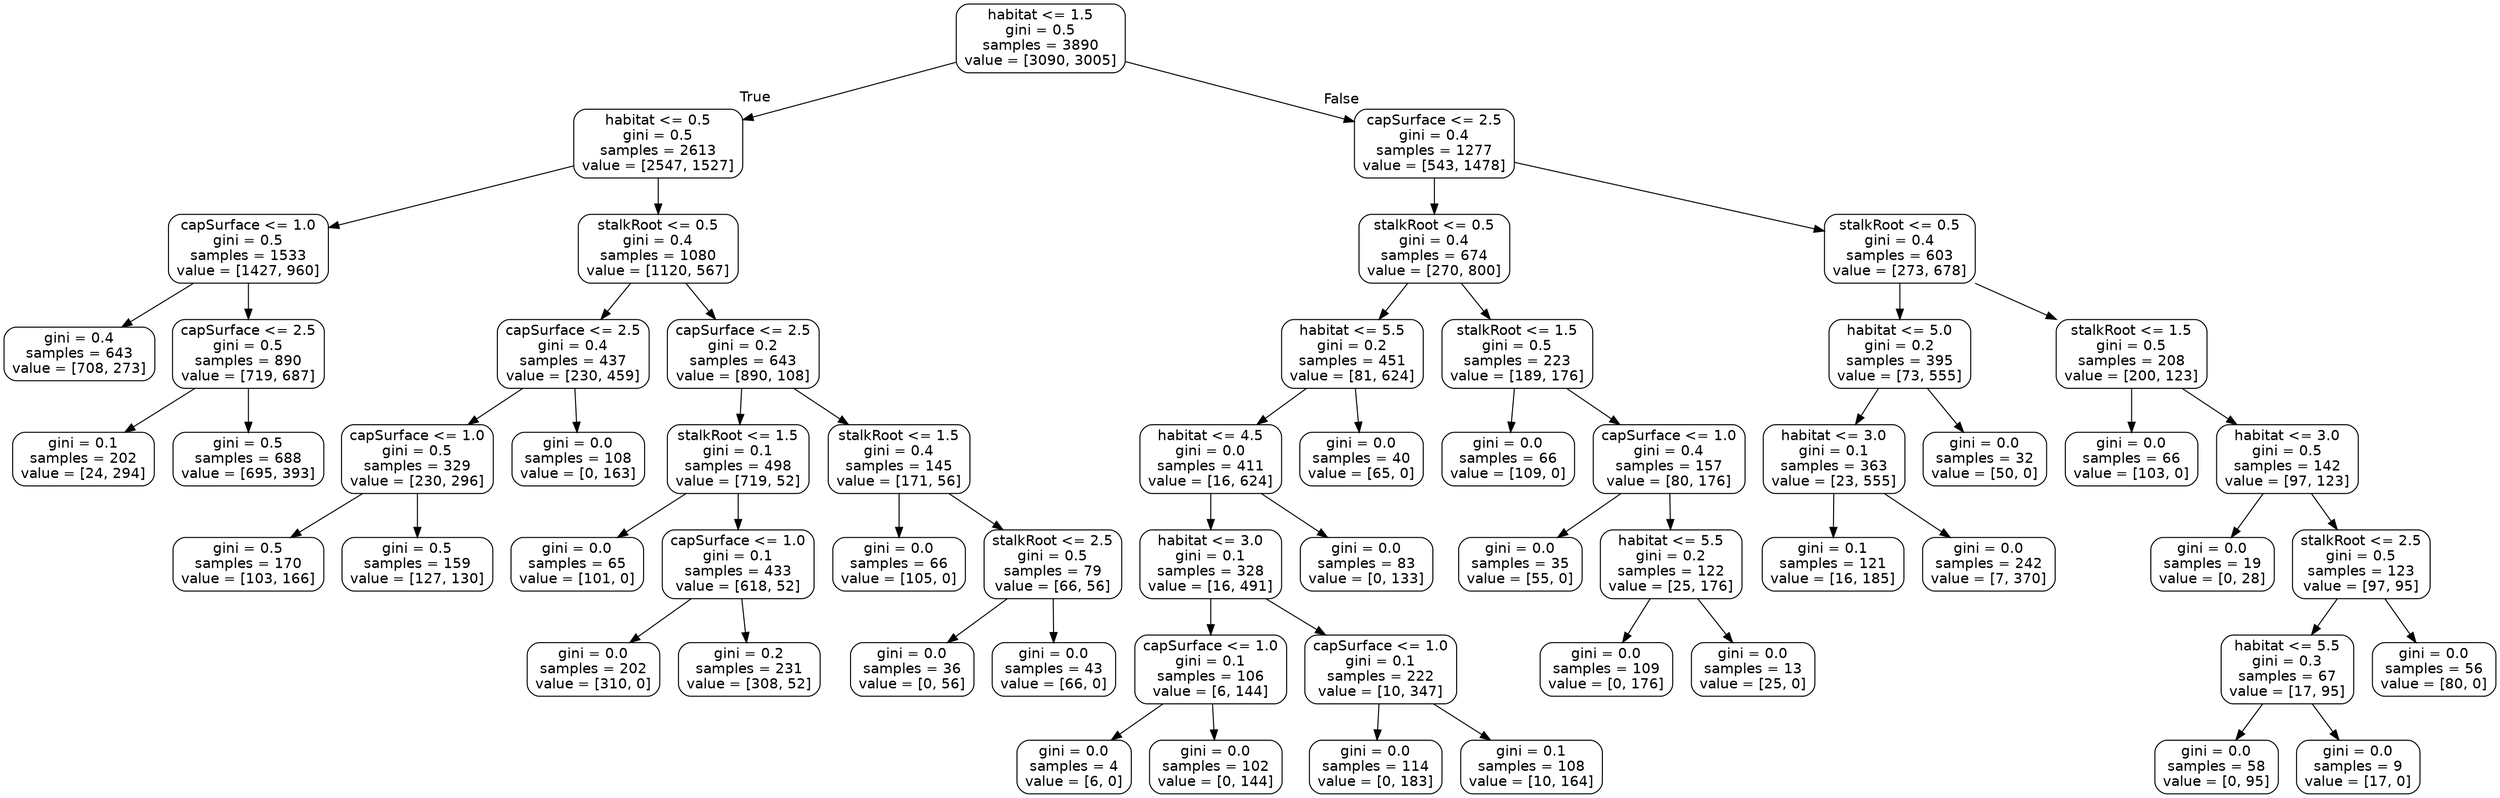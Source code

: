 digraph Tree {
node [shape=box, style="rounded", color="black", fontname="helvetica"] ;
edge [fontname="helvetica"] ;
0 [label="habitat <= 1.5\ngini = 0.5\nsamples = 3890\nvalue = [3090, 3005]"] ;
1 [label="habitat <= 0.5\ngini = 0.5\nsamples = 2613\nvalue = [2547, 1527]"] ;
0 -> 1 [labeldistance=2.5, labelangle=45, headlabel="True"] ;
2 [label="capSurface <= 1.0\ngini = 0.5\nsamples = 1533\nvalue = [1427, 960]"] ;
1 -> 2 ;
3 [label="gini = 0.4\nsamples = 643\nvalue = [708, 273]"] ;
2 -> 3 ;
4 [label="capSurface <= 2.5\ngini = 0.5\nsamples = 890\nvalue = [719, 687]"] ;
2 -> 4 ;
5 [label="gini = 0.1\nsamples = 202\nvalue = [24, 294]"] ;
4 -> 5 ;
6 [label="gini = 0.5\nsamples = 688\nvalue = [695, 393]"] ;
4 -> 6 ;
7 [label="stalkRoot <= 0.5\ngini = 0.4\nsamples = 1080\nvalue = [1120, 567]"] ;
1 -> 7 ;
8 [label="capSurface <= 2.5\ngini = 0.4\nsamples = 437\nvalue = [230, 459]"] ;
7 -> 8 ;
9 [label="capSurface <= 1.0\ngini = 0.5\nsamples = 329\nvalue = [230, 296]"] ;
8 -> 9 ;
10 [label="gini = 0.5\nsamples = 170\nvalue = [103, 166]"] ;
9 -> 10 ;
11 [label="gini = 0.5\nsamples = 159\nvalue = [127, 130]"] ;
9 -> 11 ;
12 [label="gini = 0.0\nsamples = 108\nvalue = [0, 163]"] ;
8 -> 12 ;
13 [label="capSurface <= 2.5\ngini = 0.2\nsamples = 643\nvalue = [890, 108]"] ;
7 -> 13 ;
14 [label="stalkRoot <= 1.5\ngini = 0.1\nsamples = 498\nvalue = [719, 52]"] ;
13 -> 14 ;
15 [label="gini = 0.0\nsamples = 65\nvalue = [101, 0]"] ;
14 -> 15 ;
16 [label="capSurface <= 1.0\ngini = 0.1\nsamples = 433\nvalue = [618, 52]"] ;
14 -> 16 ;
17 [label="gini = 0.0\nsamples = 202\nvalue = [310, 0]"] ;
16 -> 17 ;
18 [label="gini = 0.2\nsamples = 231\nvalue = [308, 52]"] ;
16 -> 18 ;
19 [label="stalkRoot <= 1.5\ngini = 0.4\nsamples = 145\nvalue = [171, 56]"] ;
13 -> 19 ;
20 [label="gini = 0.0\nsamples = 66\nvalue = [105, 0]"] ;
19 -> 20 ;
21 [label="stalkRoot <= 2.5\ngini = 0.5\nsamples = 79\nvalue = [66, 56]"] ;
19 -> 21 ;
22 [label="gini = 0.0\nsamples = 36\nvalue = [0, 56]"] ;
21 -> 22 ;
23 [label="gini = 0.0\nsamples = 43\nvalue = [66, 0]"] ;
21 -> 23 ;
24 [label="capSurface <= 2.5\ngini = 0.4\nsamples = 1277\nvalue = [543, 1478]"] ;
0 -> 24 [labeldistance=2.5, labelangle=-45, headlabel="False"] ;
25 [label="stalkRoot <= 0.5\ngini = 0.4\nsamples = 674\nvalue = [270, 800]"] ;
24 -> 25 ;
26 [label="habitat <= 5.5\ngini = 0.2\nsamples = 451\nvalue = [81, 624]"] ;
25 -> 26 ;
27 [label="habitat <= 4.5\ngini = 0.0\nsamples = 411\nvalue = [16, 624]"] ;
26 -> 27 ;
28 [label="habitat <= 3.0\ngini = 0.1\nsamples = 328\nvalue = [16, 491]"] ;
27 -> 28 ;
29 [label="capSurface <= 1.0\ngini = 0.1\nsamples = 106\nvalue = [6, 144]"] ;
28 -> 29 ;
30 [label="gini = 0.0\nsamples = 4\nvalue = [6, 0]"] ;
29 -> 30 ;
31 [label="gini = 0.0\nsamples = 102\nvalue = [0, 144]"] ;
29 -> 31 ;
32 [label="capSurface <= 1.0\ngini = 0.1\nsamples = 222\nvalue = [10, 347]"] ;
28 -> 32 ;
33 [label="gini = 0.0\nsamples = 114\nvalue = [0, 183]"] ;
32 -> 33 ;
34 [label="gini = 0.1\nsamples = 108\nvalue = [10, 164]"] ;
32 -> 34 ;
35 [label="gini = 0.0\nsamples = 83\nvalue = [0, 133]"] ;
27 -> 35 ;
36 [label="gini = 0.0\nsamples = 40\nvalue = [65, 0]"] ;
26 -> 36 ;
37 [label="stalkRoot <= 1.5\ngini = 0.5\nsamples = 223\nvalue = [189, 176]"] ;
25 -> 37 ;
38 [label="gini = 0.0\nsamples = 66\nvalue = [109, 0]"] ;
37 -> 38 ;
39 [label="capSurface <= 1.0\ngini = 0.4\nsamples = 157\nvalue = [80, 176]"] ;
37 -> 39 ;
40 [label="gini = 0.0\nsamples = 35\nvalue = [55, 0]"] ;
39 -> 40 ;
41 [label="habitat <= 5.5\ngini = 0.2\nsamples = 122\nvalue = [25, 176]"] ;
39 -> 41 ;
42 [label="gini = 0.0\nsamples = 109\nvalue = [0, 176]"] ;
41 -> 42 ;
43 [label="gini = 0.0\nsamples = 13\nvalue = [25, 0]"] ;
41 -> 43 ;
44 [label="stalkRoot <= 0.5\ngini = 0.4\nsamples = 603\nvalue = [273, 678]"] ;
24 -> 44 ;
45 [label="habitat <= 5.0\ngini = 0.2\nsamples = 395\nvalue = [73, 555]"] ;
44 -> 45 ;
46 [label="habitat <= 3.0\ngini = 0.1\nsamples = 363\nvalue = [23, 555]"] ;
45 -> 46 ;
47 [label="gini = 0.1\nsamples = 121\nvalue = [16, 185]"] ;
46 -> 47 ;
48 [label="gini = 0.0\nsamples = 242\nvalue = [7, 370]"] ;
46 -> 48 ;
49 [label="gini = 0.0\nsamples = 32\nvalue = [50, 0]"] ;
45 -> 49 ;
50 [label="stalkRoot <= 1.5\ngini = 0.5\nsamples = 208\nvalue = [200, 123]"] ;
44 -> 50 ;
51 [label="gini = 0.0\nsamples = 66\nvalue = [103, 0]"] ;
50 -> 51 ;
52 [label="habitat <= 3.0\ngini = 0.5\nsamples = 142\nvalue = [97, 123]"] ;
50 -> 52 ;
53 [label="gini = 0.0\nsamples = 19\nvalue = [0, 28]"] ;
52 -> 53 ;
54 [label="stalkRoot <= 2.5\ngini = 0.5\nsamples = 123\nvalue = [97, 95]"] ;
52 -> 54 ;
55 [label="habitat <= 5.5\ngini = 0.3\nsamples = 67\nvalue = [17, 95]"] ;
54 -> 55 ;
56 [label="gini = 0.0\nsamples = 58\nvalue = [0, 95]"] ;
55 -> 56 ;
57 [label="gini = 0.0\nsamples = 9\nvalue = [17, 0]"] ;
55 -> 57 ;
58 [label="gini = 0.0\nsamples = 56\nvalue = [80, 0]"] ;
54 -> 58 ;
}